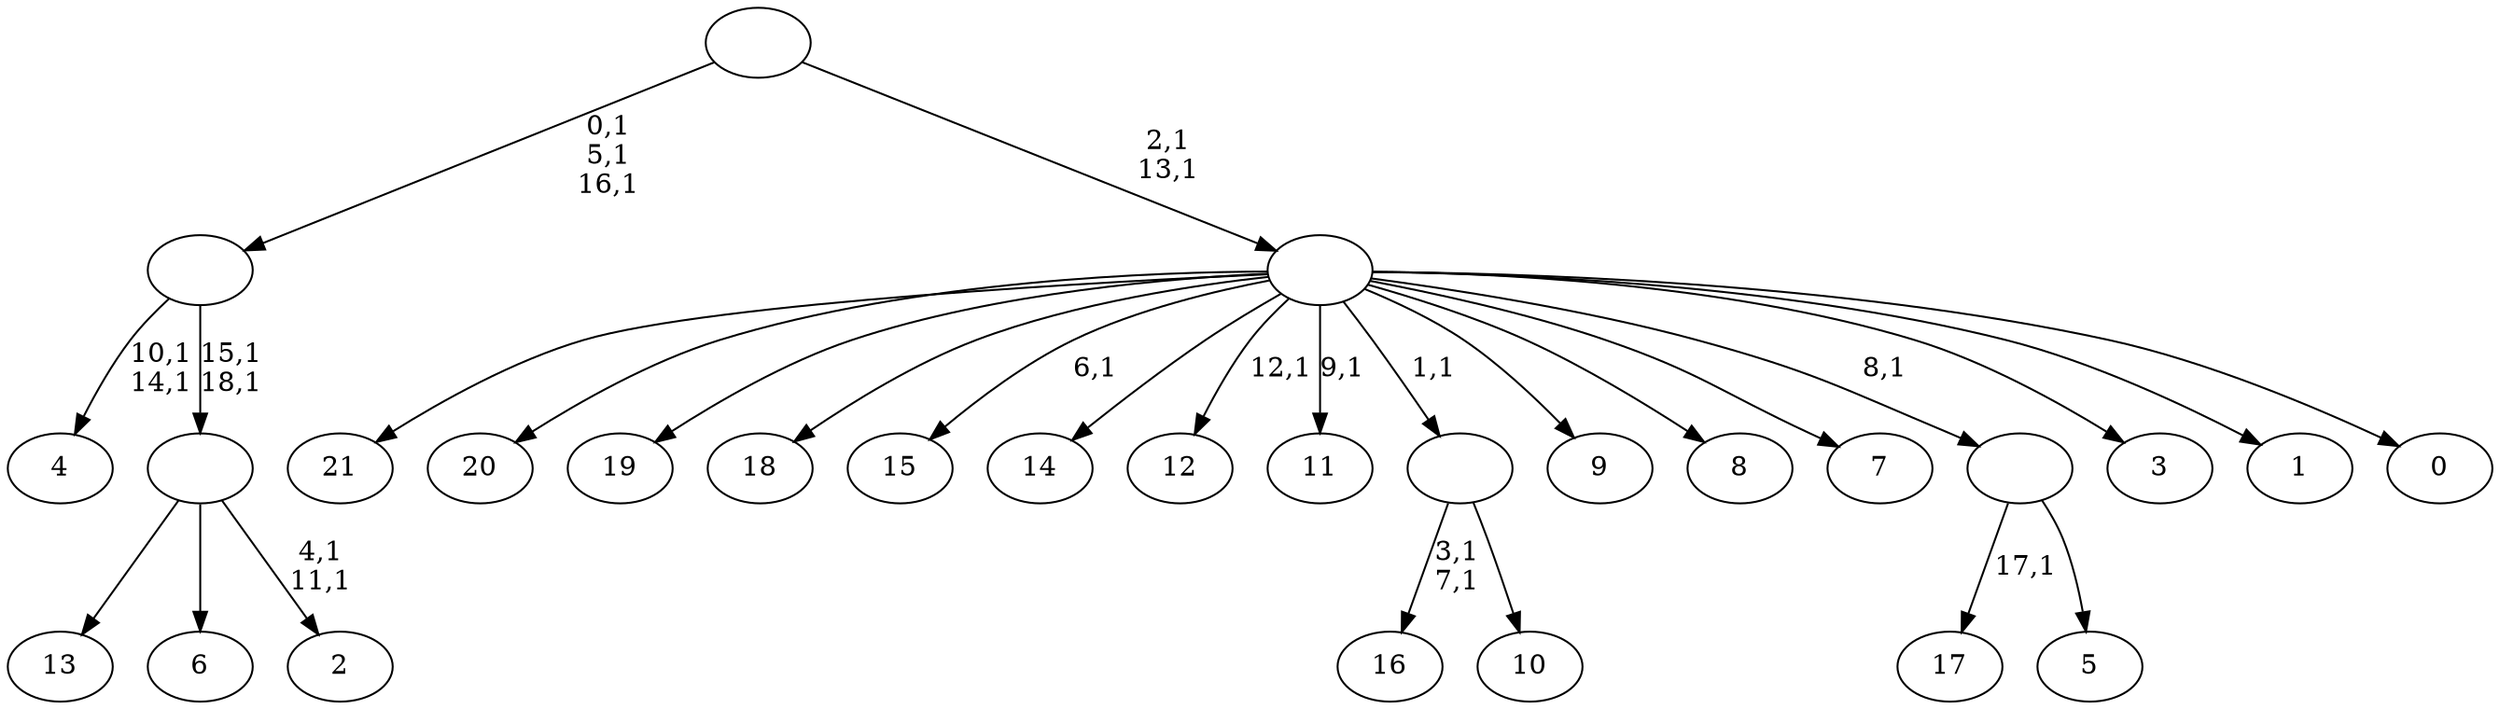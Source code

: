 digraph T {
	41 [label="21"]
	40 [label="20"]
	39 [label="19"]
	38 [label="18"]
	37 [label="17"]
	35 [label="16"]
	32 [label="15"]
	30 [label="14"]
	29 [label="13"]
	28 [label="12"]
	26 [label="11"]
	24 [label="10"]
	23 [label=""]
	22 [label="9"]
	21 [label="8"]
	20 [label="7"]
	19 [label="6"]
	18 [label="5"]
	17 [label=""]
	16 [label="4"]
	13 [label="3"]
	12 [label="2"]
	9 [label=""]
	7 [label=""]
	4 [label="1"]
	3 [label="0"]
	2 [label=""]
	0 [label=""]
	23 -> 35 [label="3,1\n7,1"]
	23 -> 24 [label=""]
	17 -> 37 [label="17,1"]
	17 -> 18 [label=""]
	9 -> 12 [label="4,1\n11,1"]
	9 -> 29 [label=""]
	9 -> 19 [label=""]
	7 -> 9 [label="15,1\n18,1"]
	7 -> 16 [label="10,1\n14,1"]
	2 -> 26 [label="9,1"]
	2 -> 28 [label="12,1"]
	2 -> 32 [label="6,1"]
	2 -> 41 [label=""]
	2 -> 40 [label=""]
	2 -> 39 [label=""]
	2 -> 38 [label=""]
	2 -> 30 [label=""]
	2 -> 23 [label="1,1"]
	2 -> 22 [label=""]
	2 -> 21 [label=""]
	2 -> 20 [label=""]
	2 -> 17 [label="8,1"]
	2 -> 13 [label=""]
	2 -> 4 [label=""]
	2 -> 3 [label=""]
	0 -> 2 [label="2,1\n13,1"]
	0 -> 7 [label="0,1\n5,1\n16,1"]
}
